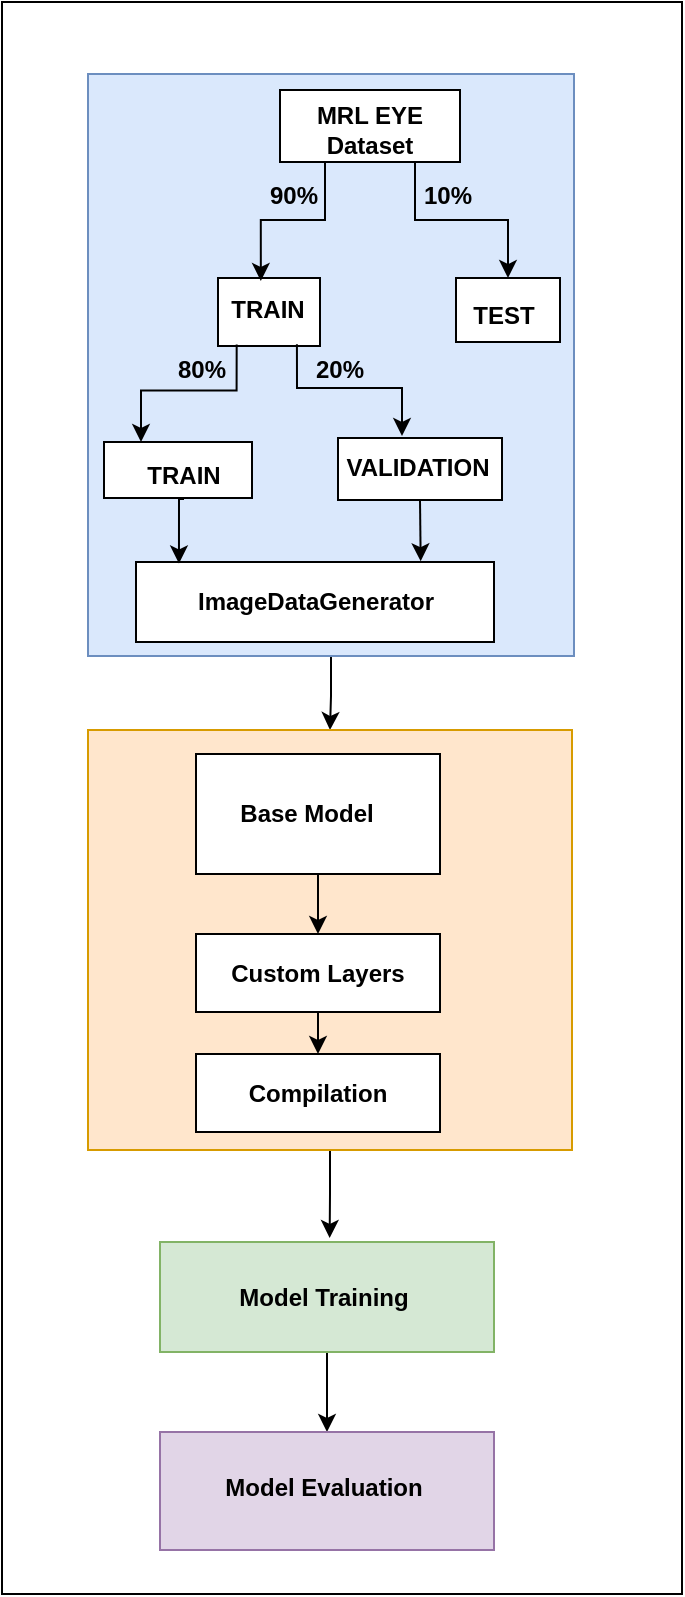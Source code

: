 <mxfile version="23.1.1" type="device">
  <diagram name="Page-1" id="ufwK1pcMBQLwQ0gzxoCb">
    <mxGraphModel dx="3475" dy="2833" grid="0" gridSize="10" guides="1" tooltips="1" connect="1" arrows="1" fold="1" page="1" pageScale="1" pageWidth="850" pageHeight="1400" math="0" shadow="0">
      <root>
        <mxCell id="0" />
        <mxCell id="1" parent="0" />
        <mxCell id="hQGeeRermnrXypAgys2Y-60" value="" style="rounded=0;whiteSpace=wrap;html=1;" vertex="1" parent="1">
          <mxGeometry x="-568" y="-1251" width="340" height="796" as="geometry" />
        </mxCell>
        <mxCell id="hQGeeRermnrXypAgys2Y-51" style="edgeStyle=orthogonalEdgeStyle;rounded=0;orthogonalLoop=1;jettySize=auto;html=1;entryX=0.5;entryY=0;entryDx=0;entryDy=0;" edge="1" parent="1" source="hQGeeRermnrXypAgys2Y-36" target="hQGeeRermnrXypAgys2Y-45">
          <mxGeometry relative="1" as="geometry" />
        </mxCell>
        <mxCell id="hQGeeRermnrXypAgys2Y-36" value="" style="rounded=0;whiteSpace=wrap;html=1;fillColor=#dae8fc;strokeColor=#6c8ebf;" vertex="1" parent="1">
          <mxGeometry x="-525" y="-1215" width="243" height="291" as="geometry" />
        </mxCell>
        <mxCell id="hQGeeRermnrXypAgys2Y-53" style="edgeStyle=orthogonalEdgeStyle;rounded=0;orthogonalLoop=1;jettySize=auto;html=1;exitX=0.5;exitY=1;exitDx=0;exitDy=0;" edge="1" parent="1" source="hQGeeRermnrXypAgys2Y-45">
          <mxGeometry relative="1" as="geometry">
            <mxPoint x="-404.167" y="-633.0" as="targetPoint" />
          </mxGeometry>
        </mxCell>
        <mxCell id="hQGeeRermnrXypAgys2Y-45" value="" style="rounded=0;whiteSpace=wrap;html=1;fillColor=#ffe6cc;strokeColor=#d79b00;" vertex="1" parent="1">
          <mxGeometry x="-525" y="-887" width="242" height="210" as="geometry" />
        </mxCell>
        <mxCell id="hQGeeRermnrXypAgys2Y-9" style="edgeStyle=orthogonalEdgeStyle;rounded=0;orthogonalLoop=1;jettySize=auto;html=1;exitX=0.75;exitY=1;exitDx=0;exitDy=0;entryX=0.5;entryY=0;entryDx=0;entryDy=0;" edge="1" parent="1" source="hQGeeRermnrXypAgys2Y-1" target="hQGeeRermnrXypAgys2Y-5">
          <mxGeometry relative="1" as="geometry" />
        </mxCell>
        <mxCell id="hQGeeRermnrXypAgys2Y-1" value="" style="rounded=0;whiteSpace=wrap;html=1;" vertex="1" parent="1">
          <mxGeometry x="-429" y="-1207" width="90" height="36" as="geometry" />
        </mxCell>
        <mxCell id="hQGeeRermnrXypAgys2Y-2" value="&lt;b&gt;MRL EYE&lt;br&gt;Dataset&lt;br&gt;&lt;/b&gt;" style="text;html=1;strokeColor=none;fillColor=none;align=center;verticalAlign=middle;whiteSpace=wrap;rounded=0;" vertex="1" parent="1">
          <mxGeometry x="-414" y="-1202" width="60" height="30" as="geometry" />
        </mxCell>
        <mxCell id="hQGeeRermnrXypAgys2Y-5" value="" style="rounded=0;whiteSpace=wrap;html=1;" vertex="1" parent="1">
          <mxGeometry x="-341" y="-1113" width="52" height="32" as="geometry" />
        </mxCell>
        <mxCell id="hQGeeRermnrXypAgys2Y-3" value="" style="rounded=0;whiteSpace=wrap;html=1;" vertex="1" parent="1">
          <mxGeometry x="-460" y="-1113" width="51" height="34" as="geometry" />
        </mxCell>
        <mxCell id="hQGeeRermnrXypAgys2Y-26" style="edgeStyle=orthogonalEdgeStyle;rounded=0;orthogonalLoop=1;jettySize=auto;html=1;exitX=0.239;exitY=1.092;exitDx=0;exitDy=0;entryX=0.25;entryY=0;entryDx=0;entryDy=0;exitPerimeter=0;" edge="1" parent="1" source="hQGeeRermnrXypAgys2Y-6" target="hQGeeRermnrXypAgys2Y-24">
          <mxGeometry relative="1" as="geometry" />
        </mxCell>
        <mxCell id="hQGeeRermnrXypAgys2Y-6" value="&lt;b style=&quot;border-color: var(--border-color);&quot;&gt;TRAIN&lt;/b&gt;" style="text;html=1;strokeColor=none;fillColor=none;align=center;verticalAlign=middle;whiteSpace=wrap;rounded=0;" vertex="1" parent="1">
          <mxGeometry x="-465" y="-1112.5" width="60" height="30" as="geometry" />
        </mxCell>
        <mxCell id="hQGeeRermnrXypAgys2Y-7" value="&lt;b style=&quot;border-color: var(--border-color);&quot;&gt;TEST&lt;/b&gt;" style="text;html=1;strokeColor=none;fillColor=none;align=center;verticalAlign=middle;whiteSpace=wrap;rounded=0;" vertex="1" parent="1">
          <mxGeometry x="-347" y="-1109" width="60" height="30" as="geometry" />
        </mxCell>
        <mxCell id="hQGeeRermnrXypAgys2Y-8" style="edgeStyle=orthogonalEdgeStyle;rounded=0;orthogonalLoop=1;jettySize=auto;html=1;exitX=0.25;exitY=1;exitDx=0;exitDy=0;entryX=0.42;entryY=0.044;entryDx=0;entryDy=0;entryPerimeter=0;" edge="1" parent="1" source="hQGeeRermnrXypAgys2Y-1" target="hQGeeRermnrXypAgys2Y-3">
          <mxGeometry relative="1" as="geometry" />
        </mxCell>
        <mxCell id="hQGeeRermnrXypAgys2Y-13" value="&lt;b&gt;90%&lt;/b&gt;" style="text;html=1;strokeColor=none;fillColor=none;align=center;verticalAlign=middle;whiteSpace=wrap;rounded=0;" vertex="1" parent="1">
          <mxGeometry x="-452" y="-1169" width="60" height="30" as="geometry" />
        </mxCell>
        <mxCell id="hQGeeRermnrXypAgys2Y-14" value="&lt;b&gt;10%&lt;/b&gt;" style="text;html=1;strokeColor=none;fillColor=none;align=center;verticalAlign=middle;whiteSpace=wrap;rounded=0;" vertex="1" parent="1">
          <mxGeometry x="-375" y="-1169" width="60" height="30" as="geometry" />
        </mxCell>
        <mxCell id="hQGeeRermnrXypAgys2Y-35" style="edgeStyle=orthogonalEdgeStyle;rounded=0;orthogonalLoop=1;jettySize=auto;html=1;exitX=0.5;exitY=1;exitDx=0;exitDy=0;" edge="1" parent="1" source="hQGeeRermnrXypAgys2Y-21">
          <mxGeometry relative="1" as="geometry">
            <mxPoint x="-358.655" y="-971.379" as="targetPoint" />
          </mxGeometry>
        </mxCell>
        <mxCell id="hQGeeRermnrXypAgys2Y-21" value="" style="rounded=0;whiteSpace=wrap;html=1;" vertex="1" parent="1">
          <mxGeometry x="-400" y="-1033" width="82" height="31" as="geometry" />
        </mxCell>
        <mxCell id="hQGeeRermnrXypAgys2Y-23" value="&lt;b style=&quot;border-color: var(--border-color);&quot;&gt;VALIDATION&lt;/b&gt;" style="text;html=1;strokeColor=none;fillColor=none;align=center;verticalAlign=middle;whiteSpace=wrap;rounded=0;" vertex="1" parent="1">
          <mxGeometry x="-390" y="-1027.5" width="60" height="19" as="geometry" />
        </mxCell>
        <mxCell id="hQGeeRermnrXypAgys2Y-24" value="" style="rounded=0;whiteSpace=wrap;html=1;" vertex="1" parent="1">
          <mxGeometry x="-517" y="-1031" width="74" height="28" as="geometry" />
        </mxCell>
        <mxCell id="hQGeeRermnrXypAgys2Y-25" value="&lt;b style=&quot;border-color: var(--border-color);&quot;&gt;TRAIN&lt;/b&gt;" style="text;html=1;strokeColor=none;fillColor=none;align=center;verticalAlign=middle;whiteSpace=wrap;rounded=0;" vertex="1" parent="1">
          <mxGeometry x="-507" y="-1025.5" width="60" height="23" as="geometry" />
        </mxCell>
        <mxCell id="hQGeeRermnrXypAgys2Y-28" style="edgeStyle=orthogonalEdgeStyle;rounded=0;orthogonalLoop=1;jettySize=auto;html=1;exitX=0.141;exitY=0.086;exitDx=0;exitDy=0;entryX=0.402;entryY=-0.033;entryDx=0;entryDy=0;entryPerimeter=0;exitPerimeter=0;" edge="1" parent="1" source="hQGeeRermnrXypAgys2Y-30" target="hQGeeRermnrXypAgys2Y-21">
          <mxGeometry relative="1" as="geometry">
            <Array as="points">
              <mxPoint x="-421" y="-1058" />
              <mxPoint x="-368" y="-1058" />
              <mxPoint x="-368" y="-1034" />
            </Array>
          </mxGeometry>
        </mxCell>
        <mxCell id="hQGeeRermnrXypAgys2Y-29" value="&lt;b&gt;80%&lt;/b&gt;" style="text;html=1;strokeColor=none;fillColor=none;align=center;verticalAlign=middle;whiteSpace=wrap;rounded=0;" vertex="1" parent="1">
          <mxGeometry x="-498" y="-1082.5" width="60" height="30" as="geometry" />
        </mxCell>
        <mxCell id="hQGeeRermnrXypAgys2Y-30" value="&lt;b&gt;20%&lt;/b&gt;" style="text;html=1;strokeColor=none;fillColor=none;align=center;verticalAlign=middle;whiteSpace=wrap;rounded=0;" vertex="1" parent="1">
          <mxGeometry x="-429" y="-1082.5" width="60" height="30" as="geometry" />
        </mxCell>
        <mxCell id="hQGeeRermnrXypAgys2Y-31" value="" style="rounded=0;whiteSpace=wrap;html=1;" vertex="1" parent="1">
          <mxGeometry x="-501" y="-971" width="179" height="40" as="geometry" />
        </mxCell>
        <mxCell id="hQGeeRermnrXypAgys2Y-32" value="&lt;b&gt;ImageDataGenerator&lt;/b&gt;" style="text;html=1;strokeColor=none;fillColor=none;align=center;verticalAlign=middle;whiteSpace=wrap;rounded=0;" vertex="1" parent="1">
          <mxGeometry x="-441" y="-966" width="60" height="30" as="geometry" />
        </mxCell>
        <mxCell id="hQGeeRermnrXypAgys2Y-33" style="edgeStyle=orthogonalEdgeStyle;rounded=0;orthogonalLoop=1;jettySize=auto;html=1;exitX=0.5;exitY=1;exitDx=0;exitDy=0;entryX=0.12;entryY=0.018;entryDx=0;entryDy=0;entryPerimeter=0;" edge="1" parent="1" source="hQGeeRermnrXypAgys2Y-25" target="hQGeeRermnrXypAgys2Y-31">
          <mxGeometry relative="1" as="geometry" />
        </mxCell>
        <mxCell id="hQGeeRermnrXypAgys2Y-41" style="edgeStyle=orthogonalEdgeStyle;rounded=0;orthogonalLoop=1;jettySize=auto;html=1;exitX=0.5;exitY=1;exitDx=0;exitDy=0;" edge="1" parent="1" source="hQGeeRermnrXypAgys2Y-37" target="hQGeeRermnrXypAgys2Y-39">
          <mxGeometry relative="1" as="geometry" />
        </mxCell>
        <mxCell id="hQGeeRermnrXypAgys2Y-37" value="" style="rounded=0;whiteSpace=wrap;html=1;fontStyle=1" vertex="1" parent="1">
          <mxGeometry x="-471" y="-875" width="122" height="60" as="geometry" />
        </mxCell>
        <mxCell id="hQGeeRermnrXypAgys2Y-38" value="&lt;span&gt;Base Model&lt;/span&gt;" style="text;html=1;strokeColor=none;fillColor=none;align=center;verticalAlign=middle;whiteSpace=wrap;rounded=0;fontStyle=1" vertex="1" parent="1">
          <mxGeometry x="-458" y="-859.5" width="85" height="29" as="geometry" />
        </mxCell>
        <mxCell id="hQGeeRermnrXypAgys2Y-44" style="edgeStyle=orthogonalEdgeStyle;rounded=0;orthogonalLoop=1;jettySize=auto;html=1;exitX=0.5;exitY=1;exitDx=0;exitDy=0;entryX=0.5;entryY=0;entryDx=0;entryDy=0;" edge="1" parent="1" source="hQGeeRermnrXypAgys2Y-39" target="hQGeeRermnrXypAgys2Y-42">
          <mxGeometry relative="1" as="geometry" />
        </mxCell>
        <mxCell id="hQGeeRermnrXypAgys2Y-39" value="" style="rounded=0;whiteSpace=wrap;html=1;fontStyle=1" vertex="1" parent="1">
          <mxGeometry x="-471" y="-785" width="122" height="39" as="geometry" />
        </mxCell>
        <mxCell id="hQGeeRermnrXypAgys2Y-40" value="Custom Layers" style="text;html=1;strokeColor=none;fillColor=none;align=center;verticalAlign=middle;whiteSpace=wrap;rounded=0;fontStyle=1" vertex="1" parent="1">
          <mxGeometry x="-461" y="-769.5" width="102" height="8" as="geometry" />
        </mxCell>
        <mxCell id="hQGeeRermnrXypAgys2Y-42" value="" style="rounded=0;whiteSpace=wrap;html=1;fontStyle=1" vertex="1" parent="1">
          <mxGeometry x="-471" y="-725" width="122" height="39" as="geometry" />
        </mxCell>
        <mxCell id="hQGeeRermnrXypAgys2Y-43" value="Compilation" style="text;html=1;strokeColor=none;fillColor=none;align=center;verticalAlign=middle;whiteSpace=wrap;rounded=0;fontStyle=1" vertex="1" parent="1">
          <mxGeometry x="-461" y="-709.5" width="102" height="8" as="geometry" />
        </mxCell>
        <mxCell id="hQGeeRermnrXypAgys2Y-59" style="edgeStyle=orthogonalEdgeStyle;rounded=0;orthogonalLoop=1;jettySize=auto;html=1;entryX=0.5;entryY=0;entryDx=0;entryDy=0;" edge="1" parent="1">
          <mxGeometry relative="1" as="geometry">
            <mxPoint x="-405.5" y="-596" as="sourcePoint" />
            <mxPoint x="-405.5" y="-536" as="targetPoint" />
          </mxGeometry>
        </mxCell>
        <mxCell id="hQGeeRermnrXypAgys2Y-46" value="" style="rounded=0;whiteSpace=wrap;html=1;fillColor=#d5e8d4;strokeColor=#82b366;" vertex="1" parent="1">
          <mxGeometry x="-489" y="-631" width="167" height="55" as="geometry" />
        </mxCell>
        <mxCell id="hQGeeRermnrXypAgys2Y-47" value="&lt;b&gt;Model Training&lt;/b&gt;" style="text;html=1;strokeColor=none;fillColor=none;align=center;verticalAlign=middle;whiteSpace=wrap;rounded=0;" vertex="1" parent="1">
          <mxGeometry x="-467" y="-623" width="120" height="40" as="geometry" />
        </mxCell>
        <mxCell id="hQGeeRermnrXypAgys2Y-48" value="" style="rounded=0;whiteSpace=wrap;html=1;fillColor=#e1d5e7;strokeColor=#9673a6;" vertex="1" parent="1">
          <mxGeometry x="-489" y="-536" width="167" height="59" as="geometry" />
        </mxCell>
        <mxCell id="hQGeeRermnrXypAgys2Y-49" value="&lt;b&gt;Model Evaluation&lt;/b&gt;" style="text;html=1;strokeColor=none;fillColor=none;align=center;verticalAlign=middle;whiteSpace=wrap;rounded=0;" vertex="1" parent="1">
          <mxGeometry x="-467" y="-528" width="120" height="39" as="geometry" />
        </mxCell>
      </root>
    </mxGraphModel>
  </diagram>
</mxfile>
